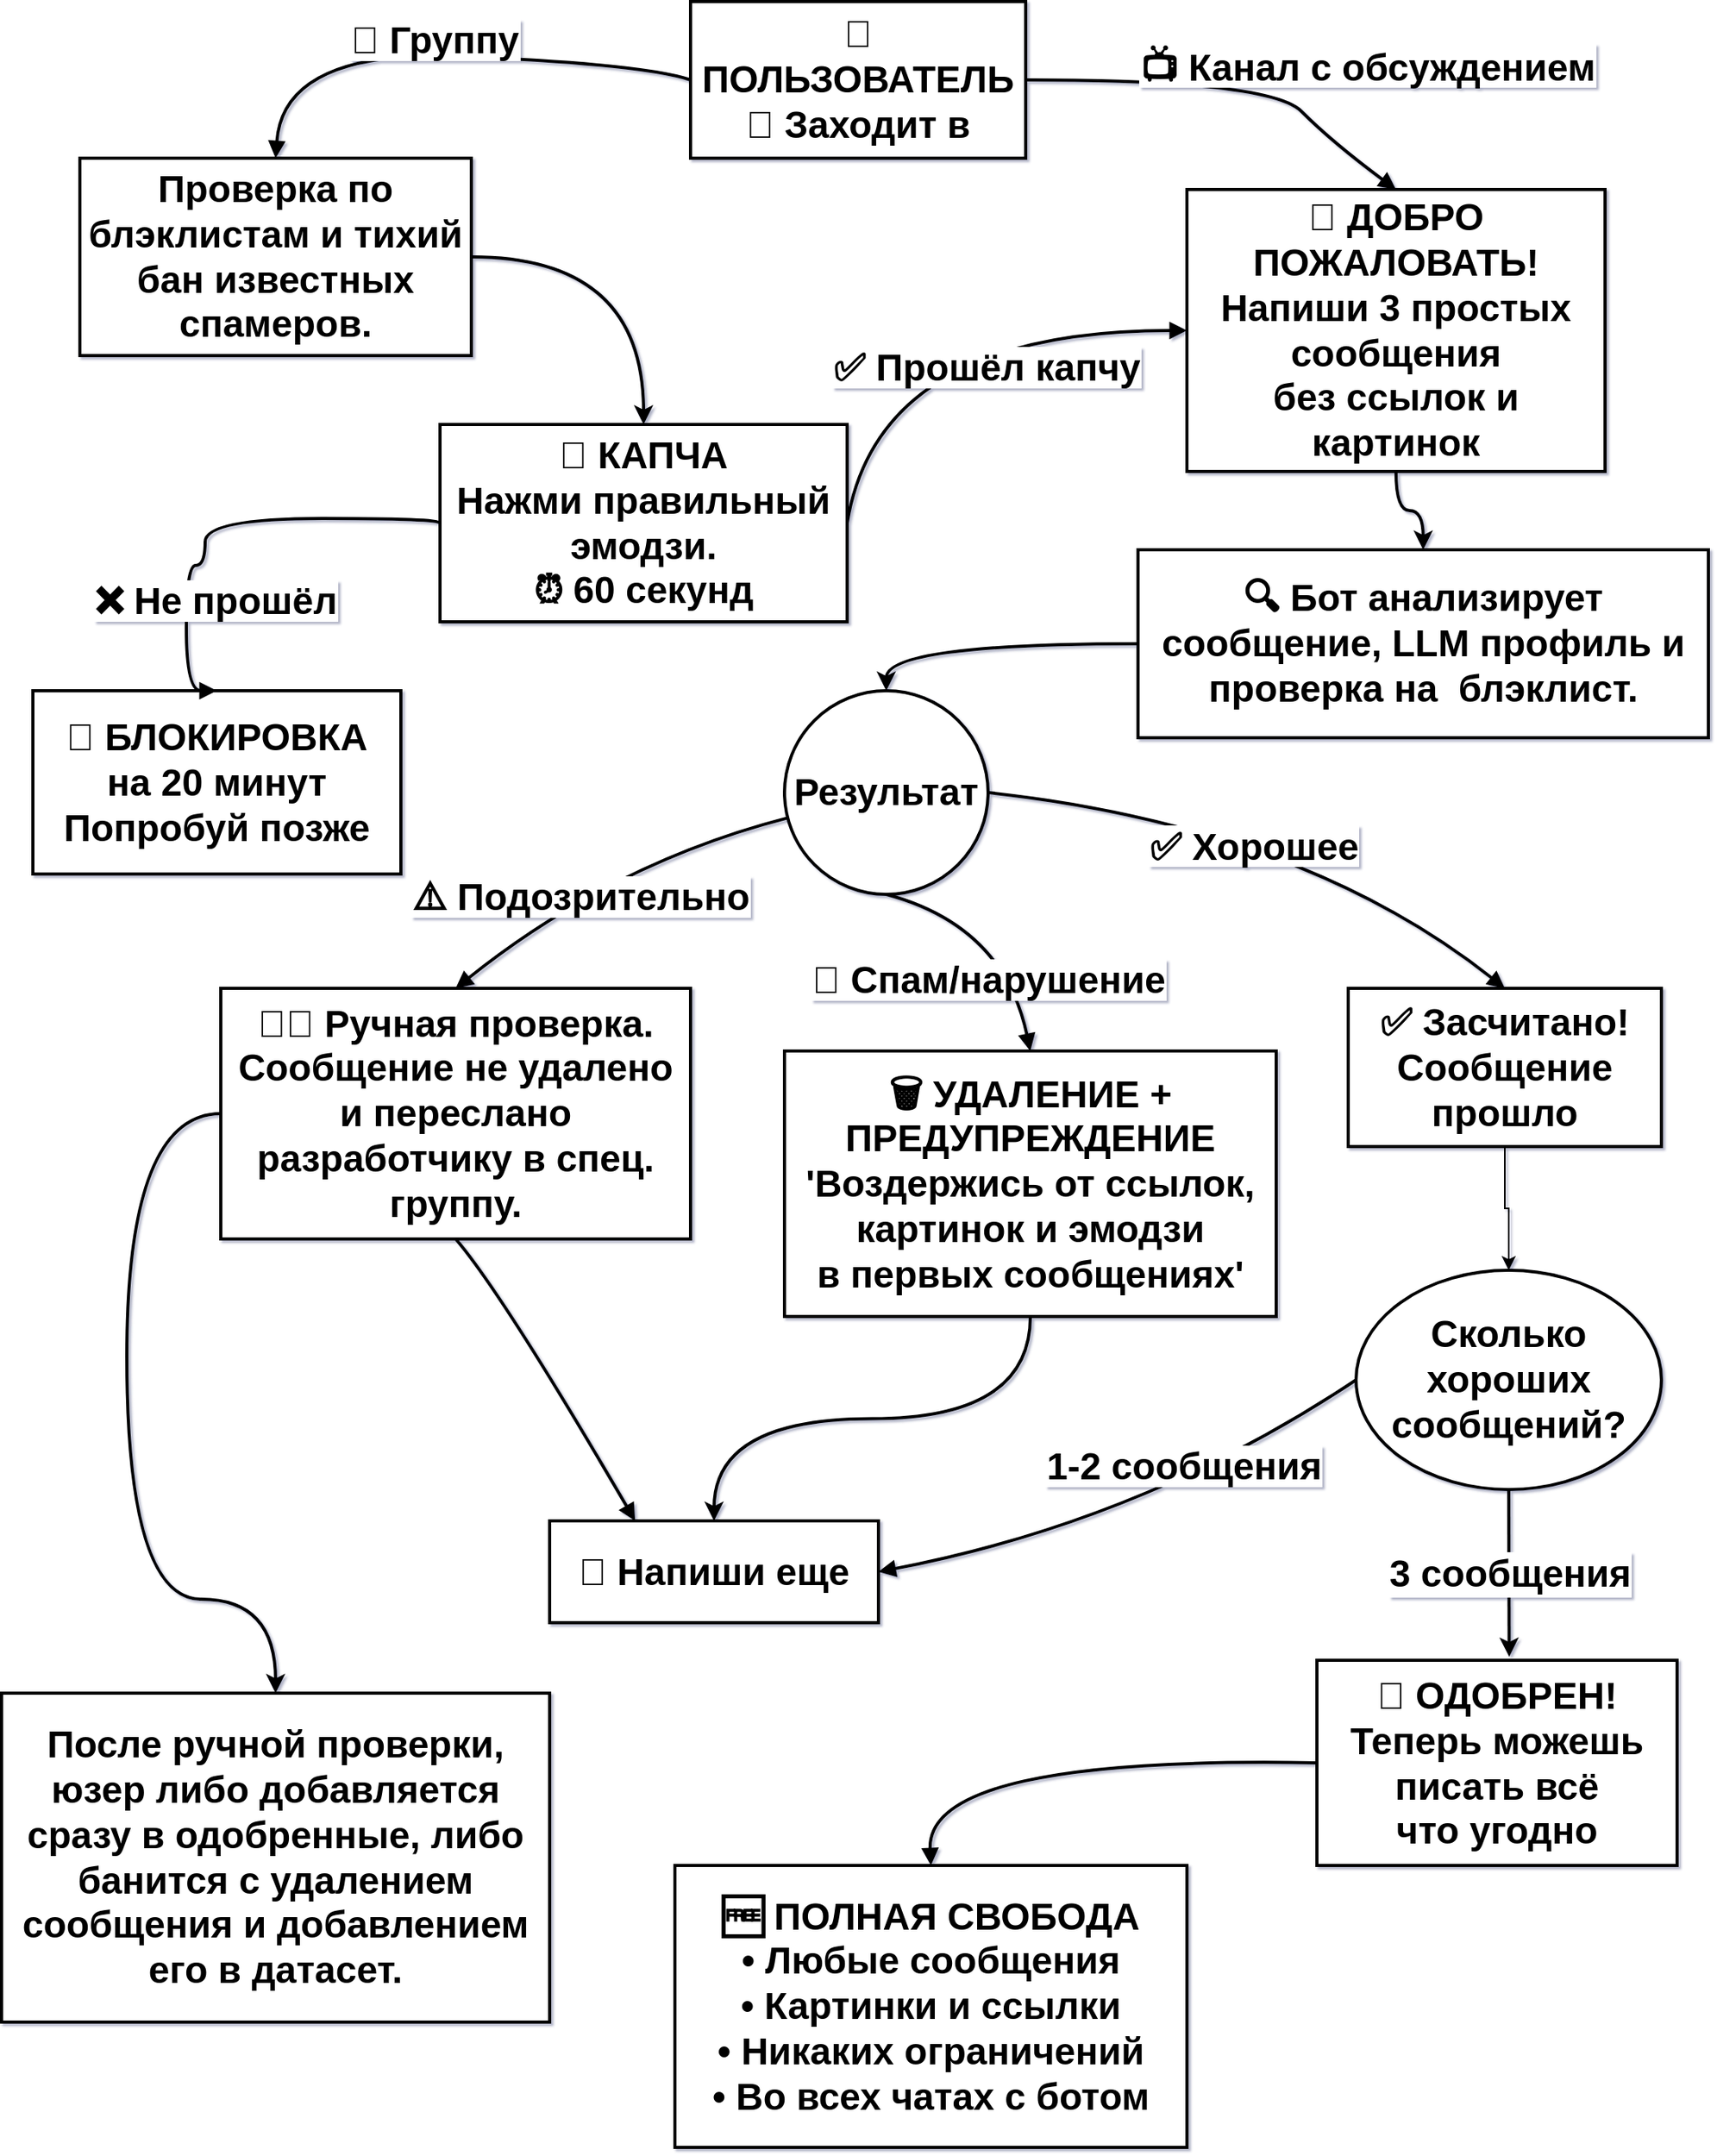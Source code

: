 <mxfile version="28.0.0">
  <diagram name="Страница — 1" id="5Q2fvLu7HGEBoNIrX3Ak">
    <mxGraphModel dx="2130" dy="659" grid="1" gridSize="10" guides="1" tooltips="1" connect="1" arrows="1" fold="1" page="1" pageScale="1" pageWidth="827" pageHeight="1169" background="none" math="0" shadow="1">
      <root>
        <mxCell id="0" />
        <mxCell id="1" parent="0" />
        <mxCell id="5TwPSuOHMsfOp6R3DQwi-1" value="👤 ПОЛЬЗОВАТЕЛЬ&#xa;🚪 Заходит в" style="whiteSpace=wrap;strokeWidth=2;fontSize=24;fontStyle=1" vertex="1" parent="1">
          <mxGeometry x="140" y="10" width="214" height="100" as="geometry" />
        </mxCell>
        <mxCell id="5TwPSuOHMsfOp6R3DQwi-3" value="🎯 КАПЧА&#xa;Нажми правильный эмодзи.&#xa;⏰ 60 секунд" style="whiteSpace=wrap;strokeWidth=2;fontSize=24;fontStyle=1" vertex="1" parent="1">
          <mxGeometry x="-20" y="280" width="260" height="126" as="geometry" />
        </mxCell>
        <mxCell id="5TwPSuOHMsfOp6R3DQwi-6" value="🚫 БЛОКИРОВКА&#xa;на 20 минут&#xa;Попробуй позже" style="whiteSpace=wrap;strokeWidth=2;fontSize=24;fontStyle=1" vertex="1" parent="1">
          <mxGeometry x="-280" y="450" width="235" height="117" as="geometry" />
        </mxCell>
        <mxCell id="5TwPSuOHMsfOp6R3DQwi-41" style="edgeStyle=orthogonalEdgeStyle;rounded=0;orthogonalLoop=1;jettySize=auto;html=1;entryX=0.5;entryY=0;entryDx=0;entryDy=0;fontSize=24;fontStyle=1;strokeWidth=2;curved=1;" edge="1" parent="1" source="5TwPSuOHMsfOp6R3DQwi-7" target="5TwPSuOHMsfOp6R3DQwi-8">
          <mxGeometry relative="1" as="geometry" />
        </mxCell>
        <mxCell id="5TwPSuOHMsfOp6R3DQwi-7" value="👋 ДОБРО ПОЖАЛОВАТЬ!&#xa;Напиши 3 простых сообщения&#xa;без ссылок и картинок" style="whiteSpace=wrap;strokeWidth=2;fontSize=24;fontStyle=1" vertex="1" parent="1">
          <mxGeometry x="457" y="130" width="267" height="180" as="geometry" />
        </mxCell>
        <mxCell id="5TwPSuOHMsfOp6R3DQwi-61" style="edgeStyle=orthogonalEdgeStyle;rounded=0;orthogonalLoop=1;jettySize=auto;html=1;entryX=0.5;entryY=0;entryDx=0;entryDy=0;curved=1;strokeWidth=2;" edge="1" parent="1" source="5TwPSuOHMsfOp6R3DQwi-8" target="5TwPSuOHMsfOp6R3DQwi-55">
          <mxGeometry relative="1" as="geometry" />
        </mxCell>
        <mxCell id="5TwPSuOHMsfOp6R3DQwi-8" value="🔍 Бот анализирует сообщение, LLM профиль и проверка на  блэклист." style="whiteSpace=wrap;strokeWidth=2;fontSize=24;fontStyle=1" vertex="1" parent="1">
          <mxGeometry x="425.75" y="360" width="364.25" height="120" as="geometry" />
        </mxCell>
        <mxCell id="5TwPSuOHMsfOp6R3DQwi-44" style="edgeStyle=orthogonalEdgeStyle;rounded=0;orthogonalLoop=1;jettySize=auto;html=1;fontSize=24;fontStyle=1;strokeWidth=2;curved=1;" edge="1" parent="1" source="5TwPSuOHMsfOp6R3DQwi-10" target="5TwPSuOHMsfOp6R3DQwi-14">
          <mxGeometry relative="1" as="geometry" />
        </mxCell>
        <mxCell id="5TwPSuOHMsfOp6R3DQwi-10" value="🗑️ УДАЛЕНИЕ + ПРЕДУПРЕЖДЕНИЕ&#xa;&#39;Воздержись от ссылок,&#xa;картинок и эмодзи&#xa;в первых сообщениях&#39;" style="whiteSpace=wrap;strokeWidth=2;fontSize=24;fontStyle=1" vertex="1" parent="1">
          <mxGeometry x="200" y="680" width="314" height="169.5" as="geometry" />
        </mxCell>
        <mxCell id="5TwPSuOHMsfOp6R3DQwi-60" value="" style="edgeStyle=orthogonalEdgeStyle;rounded=0;orthogonalLoop=1;jettySize=auto;html=1;strokeWidth=2;curved=1;exitX=0;exitY=0.5;exitDx=0;exitDy=0;" edge="1" parent="1" source="5TwPSuOHMsfOp6R3DQwi-11" target="5TwPSuOHMsfOp6R3DQwi-59">
          <mxGeometry relative="1" as="geometry">
            <Array as="points">
              <mxPoint x="-220" y="720" />
              <mxPoint x="-220" y="1030" />
              <mxPoint x="-125" y="1030" />
            </Array>
          </mxGeometry>
        </mxCell>
        <mxCell id="5TwPSuOHMsfOp6R3DQwi-11" value="👨‍💼 Ручная проверка.&#xa;Сообщение не удалено и переслано разработчику в спец. группу." style="whiteSpace=wrap;strokeWidth=2;fontSize=24;fontStyle=1" vertex="1" parent="1">
          <mxGeometry x="-160" y="640" width="300" height="160" as="geometry" />
        </mxCell>
        <mxCell id="5TwPSuOHMsfOp6R3DQwi-53" style="edgeStyle=orthogonalEdgeStyle;rounded=0;orthogonalLoop=1;jettySize=auto;html=1;entryX=0.5;entryY=0;entryDx=0;entryDy=0;fontSize=24;" edge="1" parent="1" source="5TwPSuOHMsfOp6R3DQwi-12" target="5TwPSuOHMsfOp6R3DQwi-51">
          <mxGeometry relative="1" as="geometry" />
        </mxCell>
        <mxCell id="5TwPSuOHMsfOp6R3DQwi-12" value="✅ Засчитано!&#xa;Сообщение прошло" style="whiteSpace=wrap;strokeWidth=2;fontSize=24;fontStyle=1" vertex="1" parent="1">
          <mxGeometry x="560" y="640" width="200" height="101" as="geometry" />
        </mxCell>
        <mxCell id="5TwPSuOHMsfOp6R3DQwi-14" value="📝 Напиши еще" style="whiteSpace=wrap;strokeWidth=2;fontSize=24;fontStyle=1" vertex="1" parent="1">
          <mxGeometry x="50" y="980" width="210" height="65" as="geometry" />
        </mxCell>
        <mxCell id="5TwPSuOHMsfOp6R3DQwi-15" value="🎉 ОДОБРЕН!&#xa;Теперь можешь писать всё&#xa;что угодно" style="whiteSpace=wrap;strokeWidth=2;fontSize=24;fontStyle=1" vertex="1" parent="1">
          <mxGeometry x="540" y="1069" width="230" height="131" as="geometry" />
        </mxCell>
        <mxCell id="5TwPSuOHMsfOp6R3DQwi-17" value="🆓 ПОЛНАЯ СВОБОДА&#xa;• Любые сообщения&#xa;• Картинки и ссылки&#xa;• Никаких ограничений&#xa;• Во всех чатах с ботом" style="whiteSpace=wrap;strokeWidth=2;fontSize=24;fontStyle=1" vertex="1" parent="1">
          <mxGeometry x="130" y="1200" width="327" height="180" as="geometry" />
        </mxCell>
        <mxCell id="5TwPSuOHMsfOp6R3DQwi-19" value="👥 Группу" style="curved=1;startArrow=none;endArrow=block;exitX=0;exitY=0.5;entryX=0.5;entryY=0;rounded=0;exitDx=0;exitDy=0;fontSize=24;fontStyle=1;strokeWidth=2;entryDx=0;entryDy=0;" edge="1" parent="1" source="5TwPSuOHMsfOp6R3DQwi-1" target="5TwPSuOHMsfOp6R3DQwi-57">
          <mxGeometry x="-0.004" y="-12" relative="1" as="geometry">
            <Array as="points">
              <mxPoint x="110" y="50" />
              <mxPoint x="-120" y="40" />
            </Array>
            <mxPoint x="246.33" y="250.33" as="sourcePoint" />
            <mxPoint as="offset" />
          </mxGeometry>
        </mxCell>
        <mxCell id="5TwPSuOHMsfOp6R3DQwi-20" value="📺 Канал с обсуждением" style="curved=1;startArrow=none;endArrow=block;entryX=0.5;entryY=0;rounded=0;exitX=1;exitY=0.5;exitDx=0;exitDy=0;fontSize=24;entryDx=0;entryDy=0;fontStyle=1;strokeWidth=2;" edge="1" parent="1" source="5TwPSuOHMsfOp6R3DQwi-1" target="5TwPSuOHMsfOp6R3DQwi-7">
          <mxGeometry x="0.707" y="42" relative="1" as="geometry">
            <Array as="points">
              <mxPoint x="510" y="60" />
              <mxPoint x="550" y="100" />
            </Array>
            <mxPoint x="360" y="120" as="sourcePoint" />
            <mxPoint x="476.471" y="800" as="targetPoint" />
            <mxPoint x="-12" y="-24" as="offset" />
          </mxGeometry>
        </mxCell>
        <mxCell id="5TwPSuOHMsfOp6R3DQwi-22" value="❌ Не прошёл" style="curved=1;startArrow=none;endArrow=block;exitX=0;exitY=0.5;entryX=0.5;entryY=0;rounded=0;fontSize=24;exitDx=0;exitDy=0;fontStyle=1;strokeWidth=2;edgeStyle=orthogonalEdgeStyle;" edge="1" parent="1" source="5TwPSuOHMsfOp6R3DQwi-3" target="5TwPSuOHMsfOp6R3DQwi-6">
          <mxGeometry x="0.46" y="19" relative="1" as="geometry">
            <Array as="points">
              <mxPoint x="-20" y="340" />
              <mxPoint x="-170" y="340" />
              <mxPoint x="-170" y="370" />
              <mxPoint x="-182" y="370" />
            </Array>
            <mxPoint x="40.411" y="580.911" as="sourcePoint" />
            <mxPoint as="offset" />
          </mxGeometry>
        </mxCell>
        <mxCell id="5TwPSuOHMsfOp6R3DQwi-23" value="✅ Прошёл капчу" style="curved=1;startArrow=none;endArrow=block;exitX=1;exitY=0.5;entryX=0;entryY=0.5;rounded=0;fontSize=24;exitDx=0;exitDy=0;entryDx=0;entryDy=0;fontStyle=1;strokeWidth=2;" edge="1" parent="1" source="5TwPSuOHMsfOp6R3DQwi-3" target="5TwPSuOHMsfOp6R3DQwi-7">
          <mxGeometry x="0.205" y="-21" relative="1" as="geometry">
            <Array as="points">
              <mxPoint x="260" y="220" />
            </Array>
            <mxPoint x="219.451" y="462.049" as="sourcePoint" />
            <mxPoint as="offset" />
          </mxGeometry>
        </mxCell>
        <mxCell id="5TwPSuOHMsfOp6R3DQwi-27" value="🚫 Спам/нарушение" style="curved=1;startArrow=none;endArrow=block;exitX=0.5;exitY=1;entryX=0.5;entryY=0;rounded=0;fontSize=24;fontStyle=1;strokeWidth=2;exitDx=0;exitDy=0;" edge="1" parent="1" source="5TwPSuOHMsfOp6R3DQwi-55" target="5TwPSuOHMsfOp6R3DQwi-10">
          <mxGeometry x="0.343" y="-16" relative="1" as="geometry">
            <Array as="points">
              <mxPoint x="340" y="600" />
            </Array>
            <mxPoint x="267.255" y="589.608" as="sourcePoint" />
            <mxPoint as="offset" />
          </mxGeometry>
        </mxCell>
        <mxCell id="5TwPSuOHMsfOp6R3DQwi-28" value="⚠️ Подозрительно" style="curved=1;startArrow=none;endArrow=block;entryX=0.5;entryY=0;rounded=0;fontSize=24;fontStyle=1;strokeWidth=2;" edge="1" parent="1" source="5TwPSuOHMsfOp6R3DQwi-55" target="5TwPSuOHMsfOp6R3DQwi-11">
          <mxGeometry x="0.171" y="3" relative="1" as="geometry">
            <Array as="points">
              <mxPoint x="90" y="560" />
            </Array>
            <mxPoint x="200" y="531" as="sourcePoint" />
            <mxPoint x="-1" as="offset" />
          </mxGeometry>
        </mxCell>
        <mxCell id="5TwPSuOHMsfOp6R3DQwi-29" value="✅ Хорошее" style="curved=1;startArrow=none;endArrow=block;exitX=1;exitY=0.5;entryX=0.5;entryY=0.01;rounded=0;fontSize=24;fontStyle=1;exitDx=0;exitDy=0;strokeWidth=2;" edge="1" parent="1" source="5TwPSuOHMsfOp6R3DQwi-55" target="5TwPSuOHMsfOp6R3DQwi-12">
          <mxGeometry x="-0.059" y="-13" relative="1" as="geometry">
            <Array as="points">
              <mxPoint x="530" y="537" />
            </Array>
            <mxPoint x="340" y="531" as="sourcePoint" />
            <mxPoint as="offset" />
          </mxGeometry>
        </mxCell>
        <mxCell id="5TwPSuOHMsfOp6R3DQwi-31" value="1-2 сообщения" style="curved=1;startArrow=none;endArrow=block;exitX=0;exitY=0.5;entryX=1;entryY=0.5;rounded=0;fontSize=24;entryDx=0;entryDy=0;fontStyle=1;strokeWidth=2;exitDx=0;exitDy=0;" edge="1" parent="1" source="5TwPSuOHMsfOp6R3DQwi-51" target="5TwPSuOHMsfOp6R3DQwi-14">
          <mxGeometry x="-0.28" y="-17" relative="1" as="geometry">
            <Array as="points">
              <mxPoint x="430" y="980" />
            </Array>
            <mxPoint x="616.494" y="932.04" as="sourcePoint" />
            <mxPoint x="360.0" y="1585.78" as="targetPoint" />
            <mxPoint as="offset" />
          </mxGeometry>
        </mxCell>
        <mxCell id="5TwPSuOHMsfOp6R3DQwi-34" value="" style="curved=1;startArrow=none;endArrow=block;exitX=0.5;exitY=1;entryX=0.26;entryY=0;rounded=0;fontSize=24;fontStyle=1;strokeWidth=2;" edge="1" parent="1" source="5TwPSuOHMsfOp6R3DQwi-11" target="5TwPSuOHMsfOp6R3DQwi-14">
          <mxGeometry relative="1" as="geometry">
            <Array as="points">
              <mxPoint x="20" y="835" />
            </Array>
          </mxGeometry>
        </mxCell>
        <mxCell id="5TwPSuOHMsfOp6R3DQwi-37" value="" style="curved=1;startArrow=none;endArrow=block;exitX=0;exitY=0.5;rounded=0;fontSize=24;fontStyle=1;strokeWidth=2;entryX=0.5;entryY=0;entryDx=0;entryDy=0;exitDx=0;exitDy=0;" edge="1" parent="1" source="5TwPSuOHMsfOp6R3DQwi-15" target="5TwPSuOHMsfOp6R3DQwi-17">
          <mxGeometry relative="1" as="geometry">
            <Array as="points">
              <mxPoint x="290" y="1130" />
            </Array>
            <mxPoint x="330" y="1090" as="targetPoint" />
          </mxGeometry>
        </mxCell>
        <mxCell id="5TwPSuOHMsfOp6R3DQwi-51" value="&lt;font&gt;Сколько хороших сообщений?&lt;/font&gt;" style="ellipse;whiteSpace=wrap;html=1;strokeWidth=2;fontStyle=1;fontSize=24;" vertex="1" parent="1">
          <mxGeometry x="565" y="820" width="195" height="140" as="geometry" />
        </mxCell>
        <mxCell id="5TwPSuOHMsfOp6R3DQwi-54" value="&lt;font&gt;&lt;b&gt;3 сообщения&lt;/b&gt;&lt;/font&gt;" style="edgeStyle=orthogonalEdgeStyle;rounded=0;orthogonalLoop=1;jettySize=auto;html=1;strokeWidth=2;entryX=0.534;entryY=-0.017;entryDx=0;entryDy=0;entryPerimeter=0;curved=1;fontSize=24;" edge="1" parent="1" source="5TwPSuOHMsfOp6R3DQwi-51" target="5TwPSuOHMsfOp6R3DQwi-15">
          <mxGeometry relative="1" as="geometry">
            <mxPoint x="658" y="1060" as="targetPoint" />
          </mxGeometry>
        </mxCell>
        <mxCell id="5TwPSuOHMsfOp6R3DQwi-55" value="&lt;font&gt;&lt;b&gt;Результат&lt;/b&gt;&lt;/font&gt;" style="ellipse;whiteSpace=wrap;html=1;aspect=fixed;strokeWidth=2;fontSize=24;" vertex="1" parent="1">
          <mxGeometry x="200" y="450" width="130" height="130" as="geometry" />
        </mxCell>
        <mxCell id="5TwPSuOHMsfOp6R3DQwi-58" style="edgeStyle=orthogonalEdgeStyle;rounded=0;orthogonalLoop=1;jettySize=auto;html=1;exitX=1;exitY=0.5;exitDx=0;exitDy=0;strokeWidth=2;curved=1;fontSize=24;" edge="1" parent="1" source="5TwPSuOHMsfOp6R3DQwi-57" target="5TwPSuOHMsfOp6R3DQwi-3">
          <mxGeometry relative="1" as="geometry" />
        </mxCell>
        <mxCell id="5TwPSuOHMsfOp6R3DQwi-57" value="Проверка по блэклистам и тихий бан известных спамеров." style="whiteSpace=wrap;strokeWidth=2;fontSize=24;fontStyle=1" vertex="1" parent="1">
          <mxGeometry x="-250" y="110" width="250" height="126" as="geometry" />
        </mxCell>
        <mxCell id="5TwPSuOHMsfOp6R3DQwi-59" value="После ручной проверки, юзер либо добавляется сразу в одобренные, либо банится с удалением сообщения и добавлением его в датасет." style="whiteSpace=wrap;html=1;fontSize=24;strokeWidth=2;fontStyle=1;" vertex="1" parent="1">
          <mxGeometry x="-300" y="1090" width="350" height="210" as="geometry" />
        </mxCell>
      </root>
    </mxGraphModel>
  </diagram>
</mxfile>
